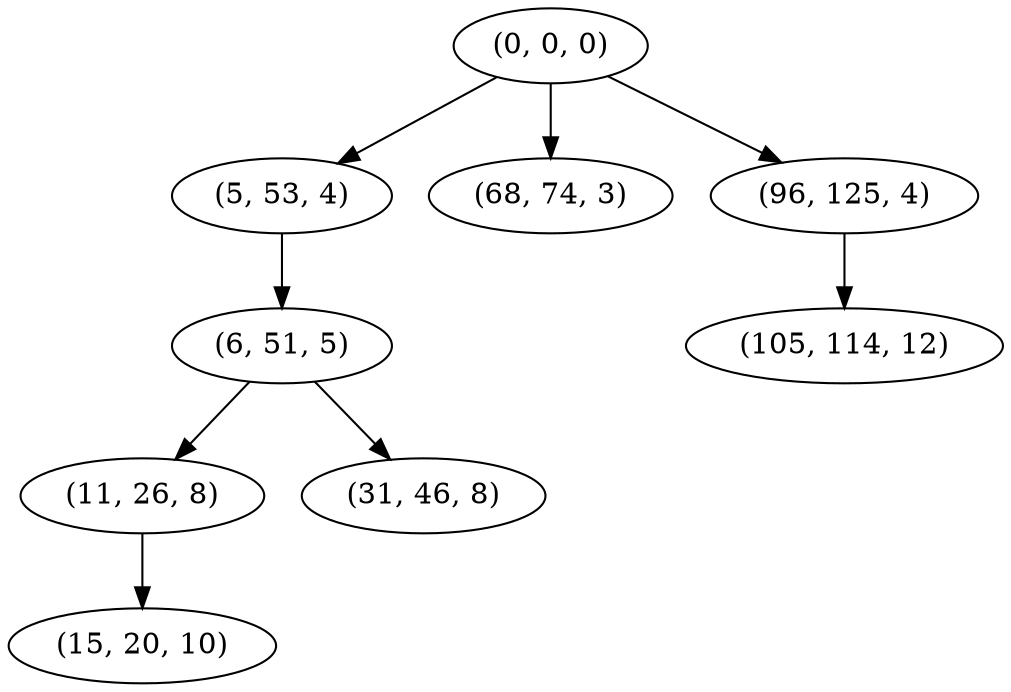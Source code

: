 digraph tree {
    "(0, 0, 0)";
    "(5, 53, 4)";
    "(6, 51, 5)";
    "(11, 26, 8)";
    "(15, 20, 10)";
    "(31, 46, 8)";
    "(68, 74, 3)";
    "(96, 125, 4)";
    "(105, 114, 12)";
    "(0, 0, 0)" -> "(5, 53, 4)";
    "(0, 0, 0)" -> "(68, 74, 3)";
    "(0, 0, 0)" -> "(96, 125, 4)";
    "(5, 53, 4)" -> "(6, 51, 5)";
    "(6, 51, 5)" -> "(11, 26, 8)";
    "(6, 51, 5)" -> "(31, 46, 8)";
    "(11, 26, 8)" -> "(15, 20, 10)";
    "(96, 125, 4)" -> "(105, 114, 12)";
}
